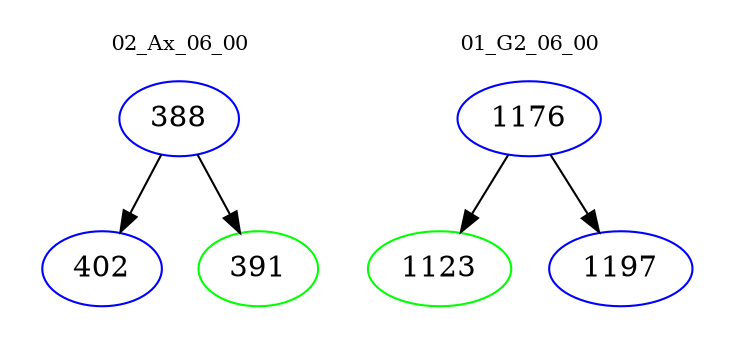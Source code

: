 digraph{
subgraph cluster_0 {
color = white
label = "02_Ax_06_00";
fontsize=10;
T0_388 [label="388", color="blue"]
T0_388 -> T0_402 [color="black"]
T0_402 [label="402", color="blue"]
T0_388 -> T0_391 [color="black"]
T0_391 [label="391", color="green"]
}
subgraph cluster_1 {
color = white
label = "01_G2_06_00";
fontsize=10;
T1_1176 [label="1176", color="blue"]
T1_1176 -> T1_1123 [color="black"]
T1_1123 [label="1123", color="green"]
T1_1176 -> T1_1197 [color="black"]
T1_1197 [label="1197", color="blue"]
}
}
